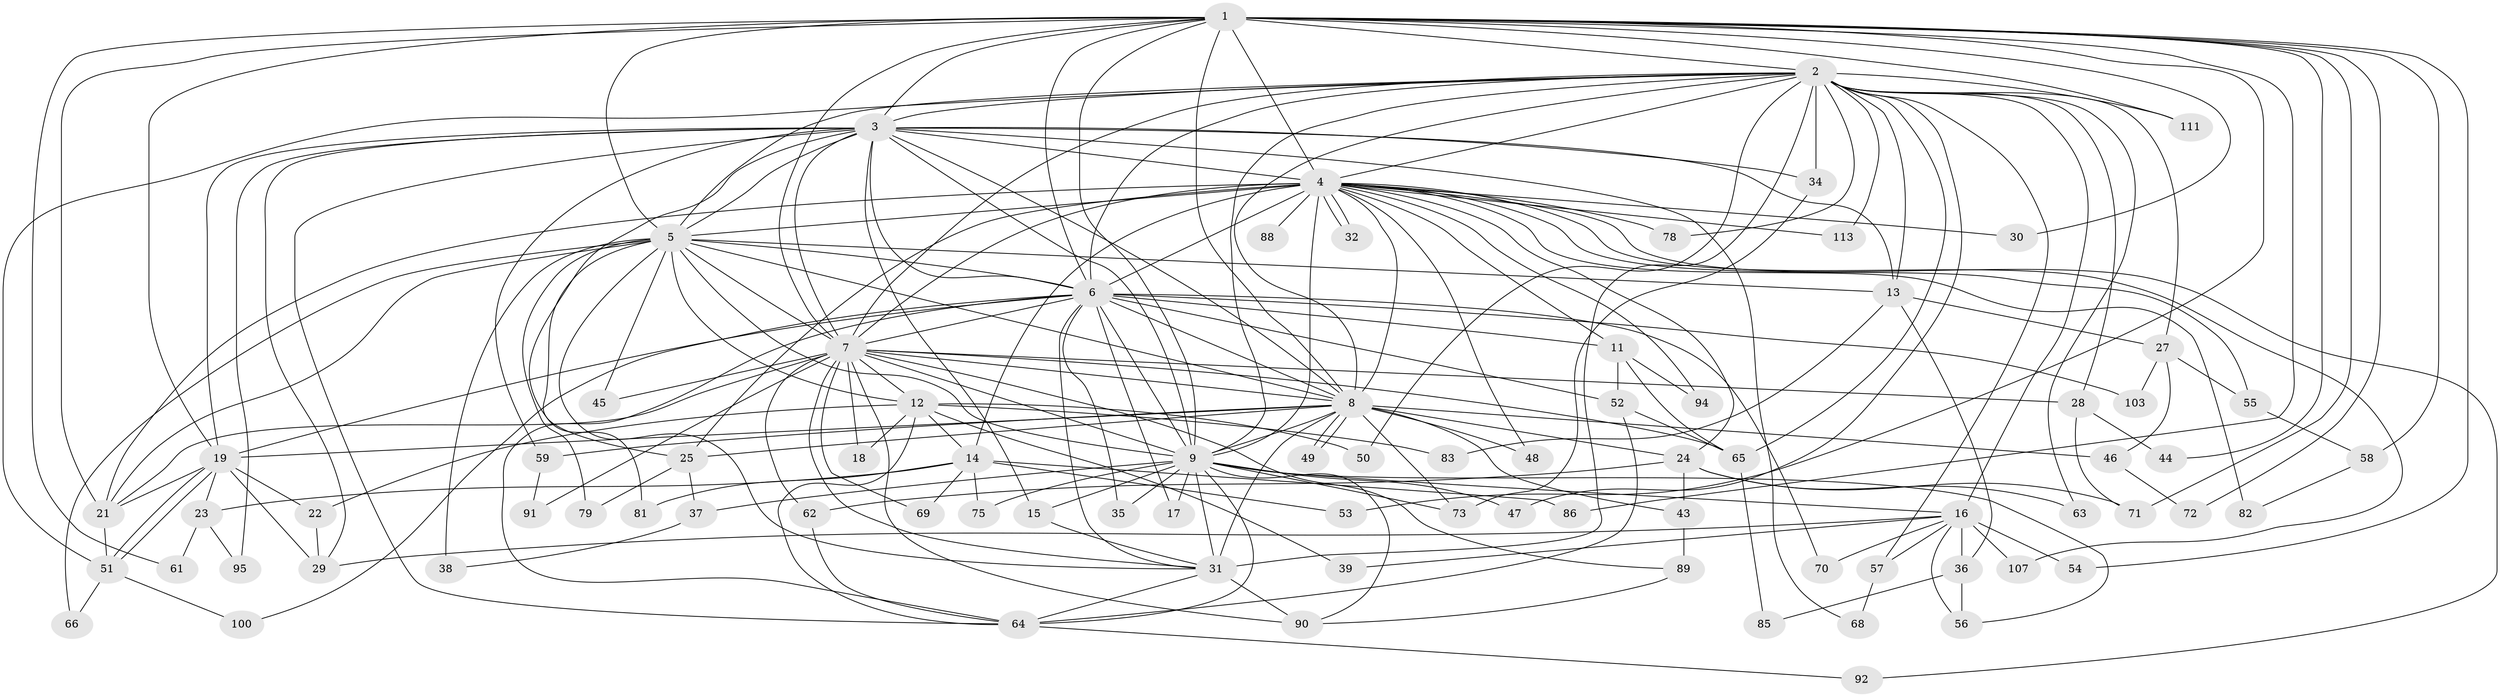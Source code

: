// original degree distribution, {21: 0.016666666666666666, 25: 0.008333333333333333, 19: 0.016666666666666666, 22: 0.016666666666666666, 17: 0.008333333333333333, 23: 0.008333333333333333, 16: 0.008333333333333333, 5: 0.025, 9: 0.016666666666666666, 6: 0.03333333333333333, 8: 0.016666666666666666, 3: 0.19166666666666668, 11: 0.008333333333333333, 2: 0.5333333333333333, 4: 0.09166666666666666}
// Generated by graph-tools (version 1.1) at 2025/17/03/04/25 18:17:41]
// undirected, 84 vertices, 213 edges
graph export_dot {
graph [start="1"]
  node [color=gray90,style=filled];
  1;
  2 [super="+20"];
  3;
  4 [super="+10"];
  5 [super="+41"];
  6;
  7;
  8;
  9 [super="+80+114"];
  11;
  12;
  13 [super="+105"];
  14;
  15;
  16;
  17;
  18;
  19 [super="+40"];
  21 [super="+104+26"];
  22 [super="+74"];
  23;
  24;
  25 [super="+110"];
  27;
  28;
  29 [super="+33"];
  30;
  31 [super="+42"];
  32;
  34;
  35;
  36;
  37;
  38;
  39;
  43;
  44;
  45;
  46;
  47;
  48;
  49;
  50;
  51 [super="+87"];
  52;
  53;
  54;
  55;
  56;
  57;
  58;
  59;
  61;
  62 [super="+119"];
  63;
  64 [super="+108+99+67"];
  65 [super="+84"];
  66;
  68;
  69;
  70;
  71 [super="+96"];
  72;
  73 [super="+97"];
  75;
  78;
  79;
  81;
  82 [super="+117"];
  83;
  85;
  86;
  88;
  89;
  90 [super="+112"];
  91;
  92;
  94;
  95;
  100;
  103;
  107;
  111;
  113;
  1 -- 2;
  1 -- 3;
  1 -- 4 [weight=2];
  1 -- 5;
  1 -- 6;
  1 -- 7;
  1 -- 8;
  1 -- 9;
  1 -- 19;
  1 -- 30;
  1 -- 44;
  1 -- 53;
  1 -- 54;
  1 -- 58;
  1 -- 61;
  1 -- 71;
  1 -- 72;
  1 -- 86;
  1 -- 111;
  1 -- 21;
  2 -- 3;
  2 -- 4 [weight=2];
  2 -- 5;
  2 -- 6;
  2 -- 7;
  2 -- 8;
  2 -- 9;
  2 -- 13;
  2 -- 16 [weight=2];
  2 -- 27;
  2 -- 28;
  2 -- 34;
  2 -- 47;
  2 -- 50;
  2 -- 57;
  2 -- 63;
  2 -- 65;
  2 -- 78;
  2 -- 111;
  2 -- 113;
  2 -- 51;
  2 -- 31;
  3 -- 4 [weight=2];
  3 -- 5;
  3 -- 6;
  3 -- 7;
  3 -- 8;
  3 -- 9;
  3 -- 15;
  3 -- 19;
  3 -- 25;
  3 -- 29;
  3 -- 34;
  3 -- 59;
  3 -- 68;
  3 -- 95;
  3 -- 13;
  3 -- 64;
  4 -- 5 [weight=2];
  4 -- 6 [weight=2];
  4 -- 7 [weight=2];
  4 -- 8 [weight=2];
  4 -- 9 [weight=3];
  4 -- 11;
  4 -- 14;
  4 -- 32;
  4 -- 32;
  4 -- 48;
  4 -- 78;
  4 -- 82 [weight=2];
  4 -- 88 [weight=2];
  4 -- 92;
  4 -- 107;
  4 -- 113;
  4 -- 21;
  4 -- 30;
  4 -- 55;
  4 -- 24;
  4 -- 94;
  4 -- 25;
  5 -- 6;
  5 -- 7;
  5 -- 8 [weight=2];
  5 -- 9;
  5 -- 12;
  5 -- 13;
  5 -- 31;
  5 -- 38;
  5 -- 45 [weight=2];
  5 -- 79;
  5 -- 81;
  5 -- 66;
  5 -- 21;
  6 -- 7;
  6 -- 8;
  6 -- 9;
  6 -- 11;
  6 -- 17;
  6 -- 35;
  6 -- 52;
  6 -- 64;
  6 -- 70;
  6 -- 100;
  6 -- 103;
  6 -- 31;
  6 -- 19;
  7 -- 8;
  7 -- 9;
  7 -- 12;
  7 -- 18;
  7 -- 21;
  7 -- 28;
  7 -- 45;
  7 -- 62;
  7 -- 65;
  7 -- 69;
  7 -- 89;
  7 -- 90;
  7 -- 91;
  7 -- 31;
  8 -- 9;
  8 -- 24;
  8 -- 25;
  8 -- 43;
  8 -- 46;
  8 -- 48;
  8 -- 49;
  8 -- 49;
  8 -- 59;
  8 -- 73;
  8 -- 31 [weight=2];
  8 -- 19;
  9 -- 15;
  9 -- 16;
  9 -- 17;
  9 -- 35;
  9 -- 37;
  9 -- 47;
  9 -- 64;
  9 -- 75;
  9 -- 90;
  9 -- 73;
  9 -- 56;
  9 -- 31 [weight=2];
  11 -- 52;
  11 -- 94;
  11 -- 65;
  12 -- 14;
  12 -- 18;
  12 -- 22;
  12 -- 39;
  12 -- 50;
  12 -- 83;
  12 -- 64;
  13 -- 27;
  13 -- 36;
  13 -- 83;
  14 -- 23;
  14 -- 53;
  14 -- 69;
  14 -- 75;
  14 -- 81;
  14 -- 86;
  15 -- 31;
  16 -- 36;
  16 -- 39;
  16 -- 54;
  16 -- 56;
  16 -- 57;
  16 -- 70;
  16 -- 107;
  16 -- 29;
  19 -- 21;
  19 -- 22;
  19 -- 23;
  19 -- 29;
  19 -- 51;
  19 -- 51;
  21 -- 51;
  22 -- 29;
  23 -- 61;
  23 -- 95;
  24 -- 43;
  24 -- 62;
  24 -- 63;
  24 -- 71;
  25 -- 37;
  25 -- 79;
  27 -- 46;
  27 -- 55;
  27 -- 103;
  28 -- 44;
  28 -- 71;
  31 -- 64;
  31 -- 90;
  34 -- 73;
  36 -- 56;
  36 -- 85;
  37 -- 38;
  43 -- 89;
  46 -- 72;
  51 -- 66;
  51 -- 100;
  52 -- 65;
  52 -- 64;
  55 -- 58;
  57 -- 68;
  58 -- 82;
  59 -- 91;
  62 -- 64;
  64 -- 92;
  65 -- 85;
  89 -- 90;
}
